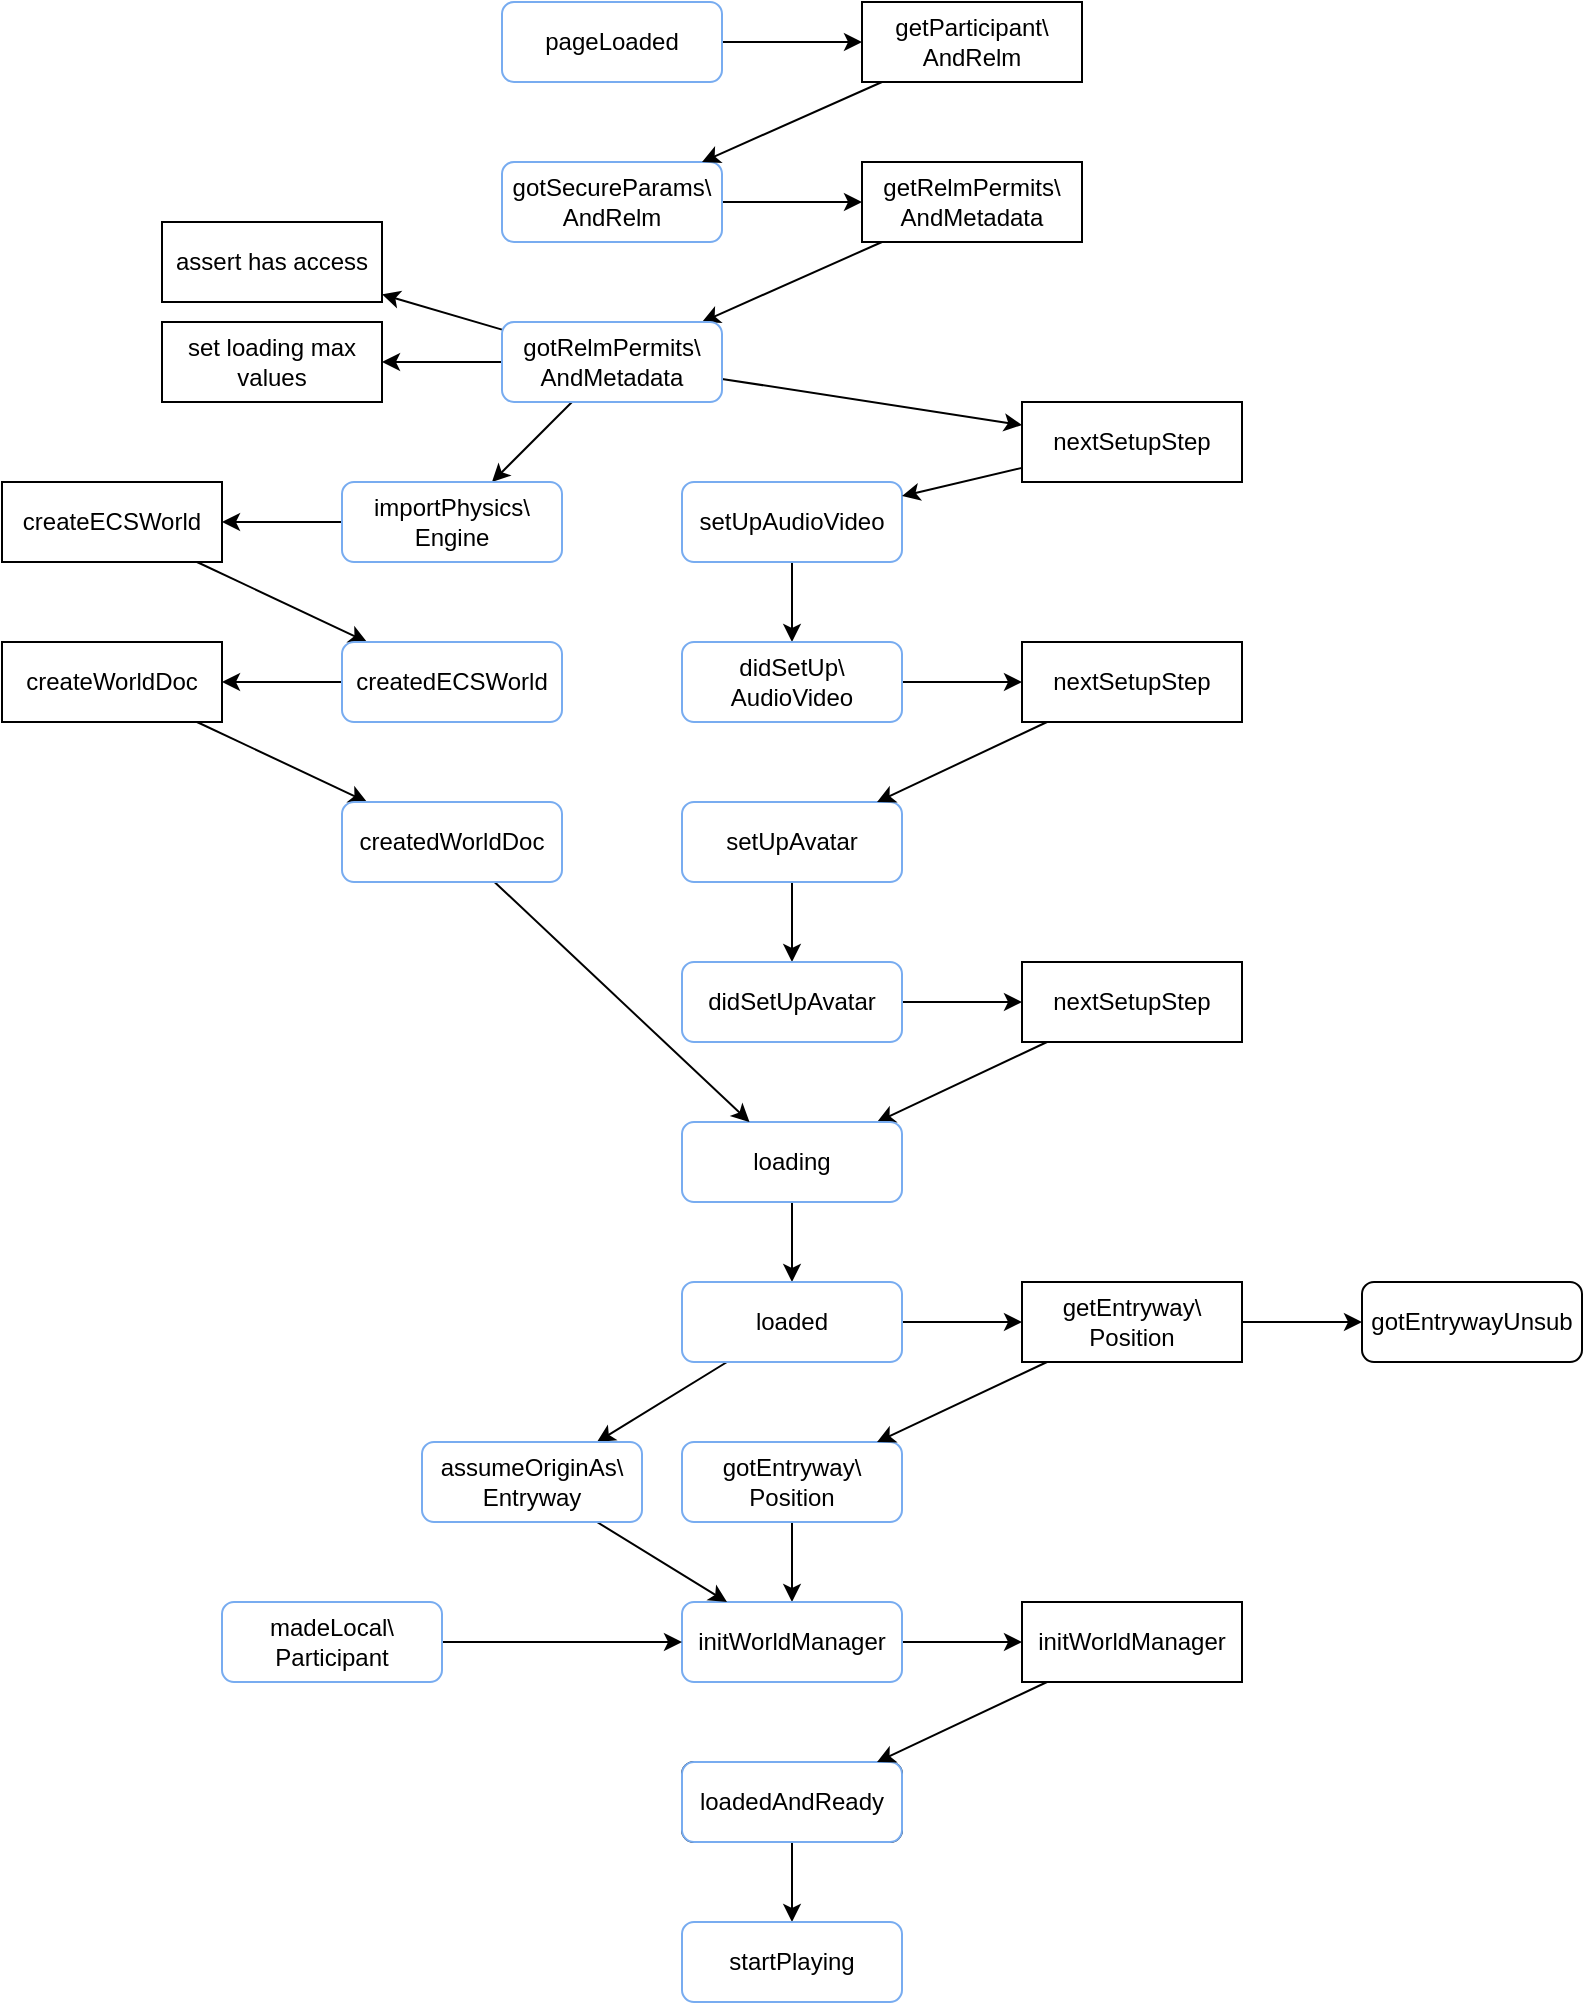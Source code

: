 <mxfile>
    <diagram id="ZlqRAij7mXo5YdoWd2Ts" name="Page-1">
        <mxGraphModel dx="1427" dy="438" grid="1" gridSize="10" guides="1" tooltips="1" connect="1" arrows="1" fold="1" page="1" pageScale="1" pageWidth="850" pageHeight="1100" math="0" shadow="0">
            <root>
                <mxCell id="0"/>
                <mxCell id="1" parent="0"/>
                <mxCell id="6" style="edgeStyle=none;html=1;" edge="1" parent="1" source="2" target="4">
                    <mxGeometry relative="1" as="geometry"/>
                </mxCell>
                <mxCell id="2" value="pageLoaded" style="rounded=1;whiteSpace=wrap;html=1;strokeColor=#78ACF0;" vertex="1" parent="1">
                    <mxGeometry x="220" y="40" width="110" height="40" as="geometry"/>
                </mxCell>
                <mxCell id="9" style="edgeStyle=none;html=1;" edge="1" parent="1" source="3" target="8">
                    <mxGeometry relative="1" as="geometry"/>
                </mxCell>
                <mxCell id="3" value="gotSecureParams\&lt;br&gt;AndRelm" style="rounded=1;whiteSpace=wrap;html=1;strokeColor=#78ACF0;" vertex="1" parent="1">
                    <mxGeometry x="220" y="120" width="110" height="40" as="geometry"/>
                </mxCell>
                <mxCell id="7" style="edgeStyle=none;html=1;" edge="1" parent="1" source="4" target="3">
                    <mxGeometry relative="1" as="geometry"/>
                </mxCell>
                <mxCell id="4" value="getParticipant\&lt;br&gt;AndRelm" style="whiteSpace=wrap;html=1;" vertex="1" parent="1">
                    <mxGeometry x="400" y="40" width="110" height="40" as="geometry"/>
                </mxCell>
                <mxCell id="11" style="edgeStyle=none;html=1;" edge="1" parent="1" source="8" target="10">
                    <mxGeometry relative="1" as="geometry"/>
                </mxCell>
                <mxCell id="8" value="getRelmPermits\&lt;br&gt;AndMetadata" style="whiteSpace=wrap;html=1;" vertex="1" parent="1">
                    <mxGeometry x="400" y="120" width="110" height="40" as="geometry"/>
                </mxCell>
                <mxCell id="13" style="edgeStyle=none;html=1;" edge="1" parent="1" source="10" target="12">
                    <mxGeometry relative="1" as="geometry"/>
                </mxCell>
                <mxCell id="15" style="edgeStyle=none;html=1;" edge="1" parent="1" source="10" target="14">
                    <mxGeometry relative="1" as="geometry"/>
                </mxCell>
                <mxCell id="19" style="edgeStyle=none;html=1;" edge="1" parent="1" source="10" target="16">
                    <mxGeometry relative="1" as="geometry"/>
                </mxCell>
                <mxCell id="20" style="edgeStyle=none;html=1;" edge="1" parent="1" source="10" target="18">
                    <mxGeometry relative="1" as="geometry"/>
                </mxCell>
                <mxCell id="10" value="gotRelmPermits\&lt;br&gt;AndMetadata" style="rounded=1;whiteSpace=wrap;html=1;strokeColor=#78ACF0;" vertex="1" parent="1">
                    <mxGeometry x="220" y="200" width="110" height="40" as="geometry"/>
                </mxCell>
                <mxCell id="12" value="assert has access" style="whiteSpace=wrap;html=1;" vertex="1" parent="1">
                    <mxGeometry x="50" y="150" width="110" height="40" as="geometry"/>
                </mxCell>
                <mxCell id="14" value="set loading max values" style="whiteSpace=wrap;html=1;" vertex="1" parent="1">
                    <mxGeometry x="50" y="200" width="110" height="40" as="geometry"/>
                </mxCell>
                <mxCell id="37" style="edgeStyle=none;html=1;" edge="1" parent="1" source="16" target="36">
                    <mxGeometry relative="1" as="geometry"/>
                </mxCell>
                <mxCell id="16" value="importPhysics\&lt;br&gt;Engine" style="rounded=1;whiteSpace=wrap;html=1;strokeColor=#78ACF0;" vertex="1" parent="1">
                    <mxGeometry x="140" y="280" width="110" height="40" as="geometry"/>
                </mxCell>
                <mxCell id="26" style="edgeStyle=none;html=1;" edge="1" parent="1" source="17" target="21">
                    <mxGeometry relative="1" as="geometry"/>
                </mxCell>
                <mxCell id="17" value="setUpAudioVideo" style="rounded=1;whiteSpace=wrap;html=1;strokeColor=#78ACF0;" vertex="1" parent="1">
                    <mxGeometry x="310" y="280" width="110" height="40" as="geometry"/>
                </mxCell>
                <mxCell id="59" style="edgeStyle=none;html=1;" edge="1" parent="1" source="18" target="17">
                    <mxGeometry relative="1" as="geometry"/>
                </mxCell>
                <mxCell id="18" value="nextSetupStep" style="whiteSpace=wrap;html=1;" vertex="1" parent="1">
                    <mxGeometry x="480" y="240" width="110" height="40" as="geometry"/>
                </mxCell>
                <mxCell id="29" style="edgeStyle=none;html=1;" edge="1" parent="1" source="21" target="28">
                    <mxGeometry relative="1" as="geometry"/>
                </mxCell>
                <mxCell id="21" value="didSetUp\&lt;br&gt;AudioVideo" style="rounded=1;whiteSpace=wrap;html=1;strokeColor=#78ACF0;" vertex="1" parent="1">
                    <mxGeometry x="310" y="360" width="110" height="40" as="geometry"/>
                </mxCell>
                <mxCell id="31" style="edgeStyle=none;html=1;" edge="1" parent="1" source="22" target="23">
                    <mxGeometry relative="1" as="geometry"/>
                </mxCell>
                <mxCell id="22" value="setUpAvatar" style="rounded=1;whiteSpace=wrap;html=1;strokeColor=#78ACF0;" vertex="1" parent="1">
                    <mxGeometry x="310" y="440" width="110" height="40" as="geometry"/>
                </mxCell>
                <mxCell id="33" value="" style="edgeStyle=none;html=1;" edge="1" parent="1" source="23" target="32">
                    <mxGeometry relative="1" as="geometry"/>
                </mxCell>
                <mxCell id="23" value="didSetUpAvatar" style="rounded=1;whiteSpace=wrap;html=1;strokeColor=#78ACF0;" vertex="1" parent="1">
                    <mxGeometry x="310" y="520" width="110" height="40" as="geometry"/>
                </mxCell>
                <mxCell id="60" style="edgeStyle=none;html=1;" edge="1" parent="1" source="28" target="22">
                    <mxGeometry relative="1" as="geometry"/>
                </mxCell>
                <mxCell id="28" value="nextSetupStep" style="whiteSpace=wrap;html=1;" vertex="1" parent="1">
                    <mxGeometry x="480" y="360" width="110" height="40" as="geometry"/>
                </mxCell>
                <mxCell id="35" style="edgeStyle=none;html=1;" edge="1" parent="1" source="32" target="34">
                    <mxGeometry relative="1" as="geometry"/>
                </mxCell>
                <mxCell id="32" value="nextSetupStep" style="whiteSpace=wrap;html=1;" vertex="1" parent="1">
                    <mxGeometry x="480" y="520" width="110" height="40" as="geometry"/>
                </mxCell>
                <mxCell id="55" style="edgeStyle=none;html=1;" edge="1" parent="1" source="34" target="50">
                    <mxGeometry relative="1" as="geometry"/>
                </mxCell>
                <mxCell id="34" value="loading" style="rounded=1;whiteSpace=wrap;html=1;strokeColor=#78ACF0;" vertex="1" parent="1">
                    <mxGeometry x="310" y="600" width="110" height="40" as="geometry"/>
                </mxCell>
                <mxCell id="39" style="edgeStyle=none;html=1;" edge="1" parent="1" source="36" target="38">
                    <mxGeometry relative="1" as="geometry"/>
                </mxCell>
                <mxCell id="36" value="createECSWorld" style="whiteSpace=wrap;html=1;" vertex="1" parent="1">
                    <mxGeometry x="-30" y="280" width="110" height="40" as="geometry"/>
                </mxCell>
                <mxCell id="41" style="edgeStyle=none;html=1;" edge="1" parent="1" source="38" target="40">
                    <mxGeometry relative="1" as="geometry"/>
                </mxCell>
                <mxCell id="38" value="createdECSWorld" style="rounded=1;whiteSpace=wrap;html=1;strokeColor=#78ACF0;" vertex="1" parent="1">
                    <mxGeometry x="140" y="360" width="110" height="40" as="geometry"/>
                </mxCell>
                <mxCell id="44" style="edgeStyle=none;html=1;" edge="1" parent="1" source="40" target="42">
                    <mxGeometry relative="1" as="geometry"/>
                </mxCell>
                <mxCell id="40" value="createWorldDoc" style="whiteSpace=wrap;html=1;" vertex="1" parent="1">
                    <mxGeometry x="-30" y="360" width="110" height="40" as="geometry"/>
                </mxCell>
                <mxCell id="45" style="edgeStyle=none;html=1;" edge="1" parent="1" source="42" target="34">
                    <mxGeometry relative="1" as="geometry"/>
                </mxCell>
                <mxCell id="42" value="createdWorldDoc" style="rounded=1;whiteSpace=wrap;html=1;strokeColor=#78ACF0;" vertex="1" parent="1">
                    <mxGeometry x="140" y="440" width="110" height="40" as="geometry"/>
                </mxCell>
                <mxCell id="68" style="edgeStyle=none;html=1;" edge="1" parent="1" source="46" target="47">
                    <mxGeometry relative="1" as="geometry"/>
                </mxCell>
                <mxCell id="46" value="gotEntryway\&lt;br&gt;Position" style="rounded=1;whiteSpace=wrap;html=1;strokeColor=#78ACF0;" vertex="1" parent="1">
                    <mxGeometry x="310" y="760" width="110" height="40" as="geometry"/>
                </mxCell>
                <mxCell id="63" style="edgeStyle=none;html=1;" edge="1" parent="1" source="47" target="62">
                    <mxGeometry relative="1" as="geometry"/>
                </mxCell>
                <mxCell id="47" value="initWorldManager" style="rounded=1;whiteSpace=wrap;html=1;strokeColor=#78ACF0;" vertex="1" parent="1">
                    <mxGeometry x="310" y="840" width="110" height="40" as="geometry"/>
                </mxCell>
                <mxCell id="48" value="didInitWorld\&lt;br&gt;Manager" style="rounded=1;whiteSpace=wrap;html=1;" vertex="1" parent="1">
                    <mxGeometry x="310" y="920" width="110" height="40" as="geometry"/>
                </mxCell>
                <mxCell id="49" value="gotEntrywayUnsub" style="rounded=1;whiteSpace=wrap;html=1;" vertex="1" parent="1">
                    <mxGeometry x="650" y="680" width="110" height="40" as="geometry"/>
                </mxCell>
                <mxCell id="61" style="edgeStyle=none;html=1;" edge="1" parent="1" source="50" target="54">
                    <mxGeometry relative="1" as="geometry"/>
                </mxCell>
                <mxCell id="72" style="edgeStyle=none;html=1;" edge="1" parent="1" source="50" target="53">
                    <mxGeometry relative="1" as="geometry"/>
                </mxCell>
                <mxCell id="50" value="loaded" style="rounded=1;whiteSpace=wrap;html=1;strokeColor=#78ACF0;" vertex="1" parent="1">
                    <mxGeometry x="310" y="680" width="110" height="40" as="geometry"/>
                </mxCell>
                <mxCell id="57" style="edgeStyle=none;html=1;" edge="1" parent="1" source="51" target="52">
                    <mxGeometry relative="1" as="geometry"/>
                </mxCell>
                <mxCell id="51" value="loadedAndReady" style="rounded=1;whiteSpace=wrap;html=1;strokeColor=#78ACF0;" vertex="1" parent="1">
                    <mxGeometry x="310" y="920" width="110" height="40" as="geometry"/>
                </mxCell>
                <mxCell id="52" value="startPlaying" style="rounded=1;whiteSpace=wrap;html=1;strokeColor=#78ACF0;" vertex="1" parent="1">
                    <mxGeometry x="310" y="1000" width="110" height="40" as="geometry"/>
                </mxCell>
                <mxCell id="69" style="edgeStyle=none;html=1;" edge="1" parent="1" source="53" target="47">
                    <mxGeometry relative="1" as="geometry"/>
                </mxCell>
                <mxCell id="53" value="assumeOriginAs\&lt;br&gt;Entryway" style="rounded=1;whiteSpace=wrap;html=1;strokeColor=#78ACF0;" vertex="1" parent="1">
                    <mxGeometry x="180" y="760" width="110" height="40" as="geometry"/>
                </mxCell>
                <mxCell id="65" style="edgeStyle=none;html=1;" edge="1" parent="1" source="54" target="49">
                    <mxGeometry relative="1" as="geometry"/>
                </mxCell>
                <mxCell id="66" style="edgeStyle=none;html=1;" edge="1" parent="1" source="54" target="46">
                    <mxGeometry relative="1" as="geometry"/>
                </mxCell>
                <mxCell id="54" value="getEntryway\&lt;br&gt;Position" style="whiteSpace=wrap;html=1;" vertex="1" parent="1">
                    <mxGeometry x="480" y="680" width="110" height="40" as="geometry"/>
                </mxCell>
                <mxCell id="64" style="edgeStyle=none;html=1;" edge="1" parent="1" source="62" target="48">
                    <mxGeometry relative="1" as="geometry"/>
                </mxCell>
                <mxCell id="62" value="initWorldManager" style="whiteSpace=wrap;html=1;" vertex="1" parent="1">
                    <mxGeometry x="480" y="840" width="110" height="40" as="geometry"/>
                </mxCell>
                <mxCell id="71" style="edgeStyle=none;html=1;" edge="1" parent="1" source="70" target="47">
                    <mxGeometry relative="1" as="geometry"/>
                </mxCell>
                <mxCell id="70" value="madeLocal\&lt;br&gt;Participant" style="rounded=1;whiteSpace=wrap;html=1;strokeColor=#78ACF0;" vertex="1" parent="1">
                    <mxGeometry x="80" y="840" width="110" height="40" as="geometry"/>
                </mxCell>
            </root>
        </mxGraphModel>
    </diagram>
</mxfile>